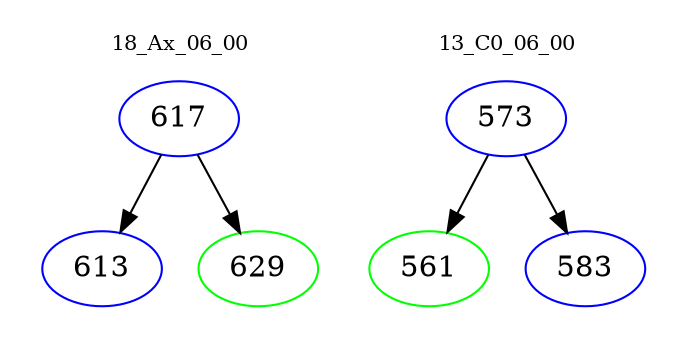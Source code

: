 digraph{
subgraph cluster_0 {
color = white
label = "18_Ax_06_00";
fontsize=10;
T0_617 [label="617", color="blue"]
T0_617 -> T0_613 [color="black"]
T0_613 [label="613", color="blue"]
T0_617 -> T0_629 [color="black"]
T0_629 [label="629", color="green"]
}
subgraph cluster_1 {
color = white
label = "13_C0_06_00";
fontsize=10;
T1_573 [label="573", color="blue"]
T1_573 -> T1_561 [color="black"]
T1_561 [label="561", color="green"]
T1_573 -> T1_583 [color="black"]
T1_583 [label="583", color="blue"]
}
}
